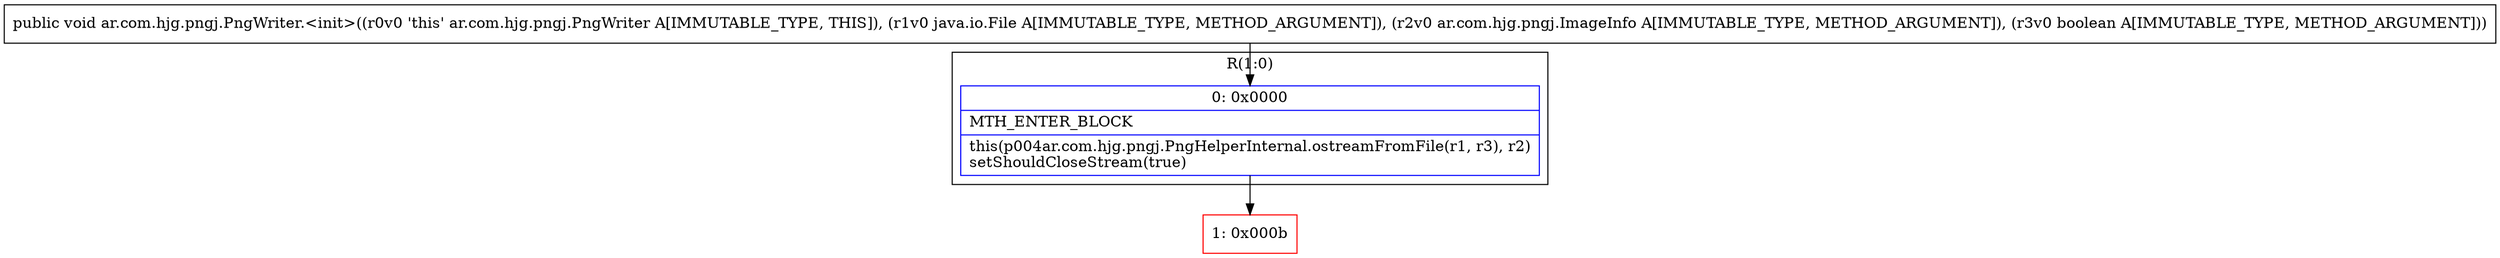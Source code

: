 digraph "CFG forar.com.hjg.pngj.PngWriter.\<init\>(Ljava\/io\/File;Lar\/com\/hjg\/pngj\/ImageInfo;Z)V" {
subgraph cluster_Region_1192692062 {
label = "R(1:0)";
node [shape=record,color=blue];
Node_0 [shape=record,label="{0\:\ 0x0000|MTH_ENTER_BLOCK\l|this(p004ar.com.hjg.pngj.PngHelperInternal.ostreamFromFile(r1, r3), r2)\lsetShouldCloseStream(true)\l}"];
}
Node_1 [shape=record,color=red,label="{1\:\ 0x000b}"];
MethodNode[shape=record,label="{public void ar.com.hjg.pngj.PngWriter.\<init\>((r0v0 'this' ar.com.hjg.pngj.PngWriter A[IMMUTABLE_TYPE, THIS]), (r1v0 java.io.File A[IMMUTABLE_TYPE, METHOD_ARGUMENT]), (r2v0 ar.com.hjg.pngj.ImageInfo A[IMMUTABLE_TYPE, METHOD_ARGUMENT]), (r3v0 boolean A[IMMUTABLE_TYPE, METHOD_ARGUMENT])) }"];
MethodNode -> Node_0;
Node_0 -> Node_1;
}

